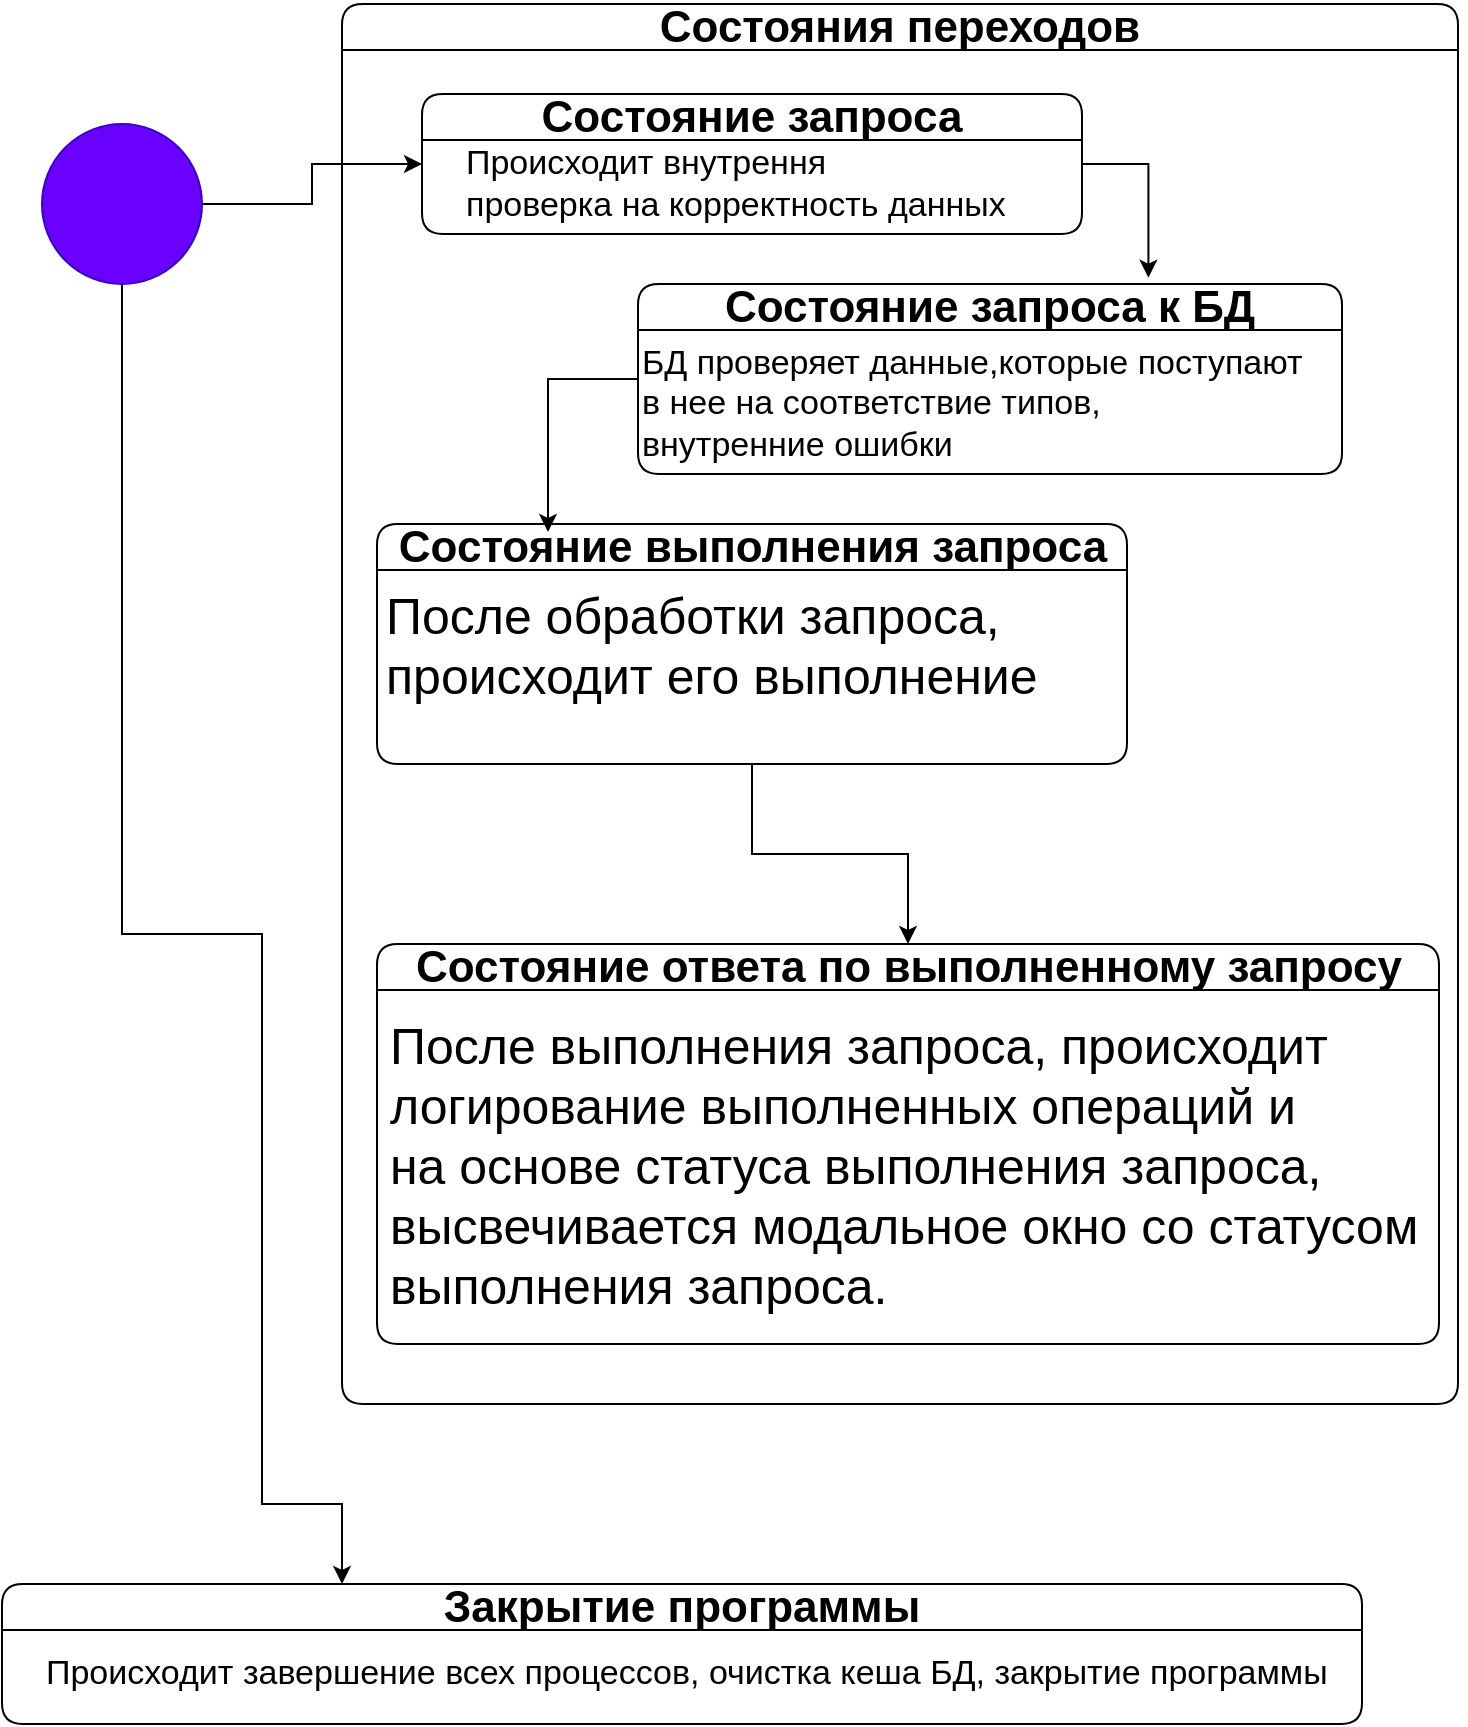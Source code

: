<mxfile version="26.0.4">
  <diagram name="Страница — 1" id="40kDLVCQPgLzhlpaMQWt">
    <mxGraphModel dx="2320" dy="1397" grid="1" gridSize="10" guides="1" tooltips="1" connect="1" arrows="1" fold="1" page="1" pageScale="1" pageWidth="827" pageHeight="1169" math="0" shadow="0">
      <root>
        <mxCell id="0" />
        <mxCell id="1" parent="0" />
        <mxCell id="u-mqEiS2-gxQHOlgm_7R-9" style="edgeStyle=orthogonalEdgeStyle;rounded=0;orthogonalLoop=1;jettySize=auto;html=1;exitX=1;exitY=0.5;exitDx=0;exitDy=0;entryX=0;entryY=0.5;entryDx=0;entryDy=0;" edge="1" parent="1" source="u-mqEiS2-gxQHOlgm_7R-1" target="u-mqEiS2-gxQHOlgm_7R-3">
          <mxGeometry relative="1" as="geometry" />
        </mxCell>
        <mxCell id="u-mqEiS2-gxQHOlgm_7R-20" style="edgeStyle=orthogonalEdgeStyle;rounded=0;orthogonalLoop=1;jettySize=auto;html=1;exitX=0.5;exitY=1;exitDx=0;exitDy=0;entryX=0.25;entryY=0;entryDx=0;entryDy=0;" edge="1" parent="1" source="u-mqEiS2-gxQHOlgm_7R-1" target="u-mqEiS2-gxQHOlgm_7R-18">
          <mxGeometry relative="1" as="geometry">
            <Array as="points">
              <mxPoint x="140" y="615" />
              <mxPoint x="210" y="615" />
              <mxPoint x="210" y="900" />
              <mxPoint x="250" y="900" />
            </Array>
          </mxGeometry>
        </mxCell>
        <mxCell id="u-mqEiS2-gxQHOlgm_7R-1" value="" style="ellipse;whiteSpace=wrap;html=1;aspect=fixed;fillColor=#6a00ff;fontColor=#ffffff;strokeColor=#3700CC;" vertex="1" parent="1">
          <mxGeometry x="100" y="210" width="80" height="80" as="geometry" />
        </mxCell>
        <mxCell id="u-mqEiS2-gxQHOlgm_7R-2" value="&lt;font style=&quot;font-size: 22px;&quot;&gt;Состояния переходов&lt;/font&gt;" style="swimlane;whiteSpace=wrap;html=1;swimlaneFillColor=none;rounded=1;" vertex="1" parent="1">
          <mxGeometry x="250" y="150" width="558" height="700" as="geometry" />
        </mxCell>
        <mxCell id="u-mqEiS2-gxQHOlgm_7R-3" value="&lt;span style=&quot;font-size: 22px;&quot;&gt;Состояние запроса&lt;/span&gt;" style="swimlane;whiteSpace=wrap;html=1;swimlaneFillColor=none;rounded=1;" vertex="1" parent="u-mqEiS2-gxQHOlgm_7R-2">
          <mxGeometry x="40" y="45" width="330" height="70" as="geometry" />
        </mxCell>
        <mxCell id="u-mqEiS2-gxQHOlgm_7R-4" value="&lt;font style=&quot;font-size: 17px;&quot;&gt;Происходит внутрення&lt;/font&gt;&lt;div&gt;&lt;font style=&quot;font-size: 17px;&quot;&gt;проверка на корректность данных&lt;/font&gt;&lt;/div&gt;" style="text;html=1;align=left;verticalAlign=middle;resizable=0;points=[];autosize=1;strokeColor=none;fillColor=none;" vertex="1" parent="u-mqEiS2-gxQHOlgm_7R-3">
          <mxGeometry x="20" y="20" width="290" height="50" as="geometry" />
        </mxCell>
        <mxCell id="u-mqEiS2-gxQHOlgm_7R-5" value="&lt;span style=&quot;font-size: 22px;&quot;&gt;Состояние запроса к БД&lt;/span&gt;" style="swimlane;whiteSpace=wrap;html=1;swimlaneFillColor=none;rounded=1;" vertex="1" parent="u-mqEiS2-gxQHOlgm_7R-2">
          <mxGeometry x="148" y="140" width="352" height="95" as="geometry" />
        </mxCell>
        <mxCell id="u-mqEiS2-gxQHOlgm_7R-6" value="&lt;span style=&quot;font-size: 17px;&quot;&gt;БД проверяет данные,&lt;/span&gt;&lt;span style=&quot;font-size: 17px; background-color: transparent; color: light-dark(rgb(0, 0, 0), rgb(255, 255, 255));&quot;&gt;которые поступают&lt;/span&gt;&lt;div&gt;&lt;span style=&quot;font-size: 17px;&quot;&gt;в нее на соответствие&amp;nbsp;&lt;/span&gt;&lt;span style=&quot;font-size: 17px; background-color: transparent; color: light-dark(rgb(0, 0, 0), rgb(255, 255, 255));&quot;&gt;типов,&amp;nbsp;&lt;/span&gt;&lt;/div&gt;&lt;div&gt;&lt;span style=&quot;font-size: 17px; background-color: transparent; color: light-dark(rgb(0, 0, 0), rgb(255, 255, 255));&quot;&gt;внутренние ошибки&lt;/span&gt;&lt;/div&gt;" style="text;html=1;align=left;verticalAlign=middle;resizable=0;points=[];autosize=1;strokeColor=none;fillColor=none;" vertex="1" parent="u-mqEiS2-gxQHOlgm_7R-5">
          <mxGeometry y="25" width="350" height="70" as="geometry" />
        </mxCell>
        <mxCell id="u-mqEiS2-gxQHOlgm_7R-16" style="edgeStyle=orthogonalEdgeStyle;rounded=0;orthogonalLoop=1;jettySize=auto;html=1;exitX=0.5;exitY=1;exitDx=0;exitDy=0;entryX=0.5;entryY=0;entryDx=0;entryDy=0;" edge="1" parent="u-mqEiS2-gxQHOlgm_7R-2" source="u-mqEiS2-gxQHOlgm_7R-7" target="u-mqEiS2-gxQHOlgm_7R-14">
          <mxGeometry relative="1" as="geometry" />
        </mxCell>
        <mxCell id="u-mqEiS2-gxQHOlgm_7R-7" value="&lt;span style=&quot;font-size: 22px;&quot;&gt;Состояние выполнения запроса&lt;/span&gt;" style="swimlane;whiteSpace=wrap;html=1;swimlaneFillColor=none;rounded=1;" vertex="1" parent="u-mqEiS2-gxQHOlgm_7R-2">
          <mxGeometry x="17.5" y="260" width="375" height="120" as="geometry" />
        </mxCell>
        <mxCell id="u-mqEiS2-gxQHOlgm_7R-13" value="&lt;font style=&quot;font-size: 25px;&quot;&gt;После обработки запроса,&amp;nbsp;&lt;/font&gt;&lt;div&gt;&lt;font style=&quot;font-size: 25px;&quot;&gt;происходит его выполнение&lt;/font&gt;&lt;/div&gt;" style="text;html=1;align=left;verticalAlign=middle;resizable=0;points=[];autosize=1;strokeColor=none;fillColor=none;" vertex="1" parent="u-mqEiS2-gxQHOlgm_7R-7">
          <mxGeometry x="2.5" y="25" width="350" height="70" as="geometry" />
        </mxCell>
        <mxCell id="u-mqEiS2-gxQHOlgm_7R-10" style="edgeStyle=orthogonalEdgeStyle;rounded=0;orthogonalLoop=1;jettySize=auto;html=1;exitX=1;exitY=0.5;exitDx=0;exitDy=0;entryX=0.725;entryY=-0.033;entryDx=0;entryDy=0;entryPerimeter=0;" edge="1" parent="u-mqEiS2-gxQHOlgm_7R-2" source="u-mqEiS2-gxQHOlgm_7R-3" target="u-mqEiS2-gxQHOlgm_7R-5">
          <mxGeometry relative="1" as="geometry" />
        </mxCell>
        <mxCell id="u-mqEiS2-gxQHOlgm_7R-12" style="edgeStyle=orthogonalEdgeStyle;rounded=0;orthogonalLoop=1;jettySize=auto;html=1;exitX=0;exitY=0.5;exitDx=0;exitDy=0;entryX=0.228;entryY=0.033;entryDx=0;entryDy=0;entryPerimeter=0;" edge="1" parent="u-mqEiS2-gxQHOlgm_7R-2" source="u-mqEiS2-gxQHOlgm_7R-5" target="u-mqEiS2-gxQHOlgm_7R-7">
          <mxGeometry relative="1" as="geometry" />
        </mxCell>
        <mxCell id="u-mqEiS2-gxQHOlgm_7R-14" value="&lt;span style=&quot;font-size: 22px;&quot;&gt;Состояние ответа по выполненному запросу&lt;/span&gt;" style="swimlane;whiteSpace=wrap;html=1;swimlaneFillColor=none;rounded=1;" vertex="1" parent="u-mqEiS2-gxQHOlgm_7R-2">
          <mxGeometry x="17.5" y="470" width="531" height="200" as="geometry" />
        </mxCell>
        <mxCell id="u-mqEiS2-gxQHOlgm_7R-15" value="&lt;span style=&quot;font-size: 25px;&quot;&gt;После выполнения запроса,&amp;nbsp;&lt;/span&gt;&lt;span style=&quot;font-size: 25px; background-color: transparent; color: light-dark(rgb(0, 0, 0), rgb(255, 255, 255));&quot;&gt;происходит&lt;/span&gt;&lt;div&gt;&lt;span style=&quot;font-size: 25px; background-color: transparent; color: light-dark(rgb(0, 0, 0), rgb(255, 255, 255));&quot;&gt;логирование&amp;nbsp;&lt;/span&gt;&lt;span style=&quot;font-size: 25px; background-color: transparent; color: light-dark(rgb(0, 0, 0), rgb(255, 255, 255));&quot;&gt;выполненных операций&amp;nbsp;&lt;/span&gt;&lt;span style=&quot;font-size: 25px; background-color: transparent; color: light-dark(rgb(0, 0, 0), rgb(255, 255, 255));&quot;&gt;и&lt;/span&gt;&lt;/div&gt;&lt;div&gt;&lt;span style=&quot;font-size: 25px; background-color: transparent; color: light-dark(rgb(0, 0, 0), rgb(255, 255, 255));&quot;&gt;на основе статуса&amp;nbsp;&lt;/span&gt;&lt;span style=&quot;font-size: 25px; background-color: transparent; color: light-dark(rgb(0, 0, 0), rgb(255, 255, 255));&quot;&gt;выполнения запроса,&lt;/span&gt;&lt;div&gt;&lt;span style=&quot;font-size: 25px;&quot;&gt;высвечивается модальное окно&amp;nbsp;&lt;/span&gt;&lt;span style=&quot;font-size: 25px; background-color: transparent; color: light-dark(rgb(0, 0, 0), rgb(255, 255, 255));&quot;&gt;со статусом&lt;/span&gt;&lt;/div&gt;&lt;div&gt;&lt;span style=&quot;font-size: 25px;&quot;&gt;выполнения запроса.&lt;/span&gt;&lt;/div&gt;&lt;/div&gt;" style="text;html=1;align=left;verticalAlign=middle;resizable=0;points=[];autosize=1;strokeColor=none;fillColor=none;" vertex="1" parent="u-mqEiS2-gxQHOlgm_7R-14">
          <mxGeometry x="4.25" y="30" width="540" height="160" as="geometry" />
        </mxCell>
        <mxCell id="u-mqEiS2-gxQHOlgm_7R-18" value="&lt;span style=&quot;font-size: 22px;&quot;&gt;Закрытие программы&lt;/span&gt;" style="swimlane;whiteSpace=wrap;html=1;swimlaneFillColor=none;rounded=1;" vertex="1" parent="1">
          <mxGeometry x="80" y="940" width="680" height="70" as="geometry" />
        </mxCell>
        <mxCell id="u-mqEiS2-gxQHOlgm_7R-19" value="&lt;span style=&quot;font-size: 17px;&quot;&gt;Происходит завершение всех процессов, очистка кеша БД, закрытие программы&lt;/span&gt;" style="text;html=1;align=left;verticalAlign=middle;resizable=0;points=[];autosize=1;strokeColor=none;fillColor=none;" vertex="1" parent="u-mqEiS2-gxQHOlgm_7R-18">
          <mxGeometry x="20" y="30" width="660" height="30" as="geometry" />
        </mxCell>
      </root>
    </mxGraphModel>
  </diagram>
</mxfile>
